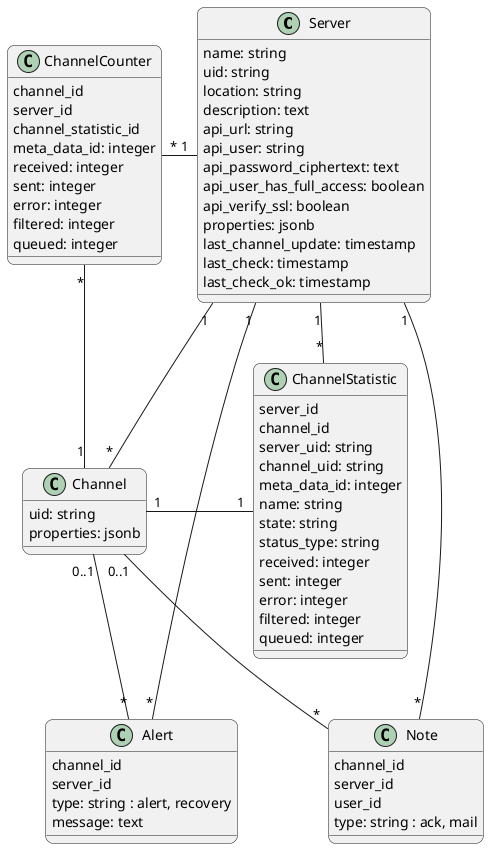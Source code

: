 @startuml
top to bottom direction
skinparam defaultTextAlignment center
skinparam roundCorner 15

class Server  {
  name: string
  uid: string
  location: string
  description: text
  api_url: string
  api_user: string
  api_password_ciphertext: text
  api_user_has_full_access: boolean
  api_verify_ssl: boolean
  properties: jsonb
  last_channel_update: timestamp
  last_check: timestamp
  last_check_ok: timestamp
}

class Channel {
  uid: string
  properties: jsonb
}

class ChannelStatistic {
  server_id
  channel_id
  server_uid: string
  channel_uid: string
  meta_data_id: integer
  name: string
  state: string
  status_type: string
  received: integer
  sent: integer
  error: integer
  filtered: integer
  queued: integer
}

class ChannelCounter {
  channel_id
  server_id
  channel_statistic_id
  meta_data_id: integer
  received: integer
  sent: integer
  error: integer
  filtered: integer
  queued: integer
}

class Alert {
  channel_id
  server_id
  type: string : alert, recovery
  message: text
}

class Note {
  channel_id
  server_id
  user_id
  type: string : ack, mail
}

Server "1" -- "*" Channel
Server "1" - "*" ChannelStatistic
Channel "1" - "1" ChannelStatistic
ChannelCounter "*" - "1" Server
ChannelCounter "*" -- "1" Channel
Server "1" -- "*" Alert
Channel "0..1" -- "*" Alert
Server "1" -- "*" Note
Channel "0..1" -- "*" Note


@enduml
